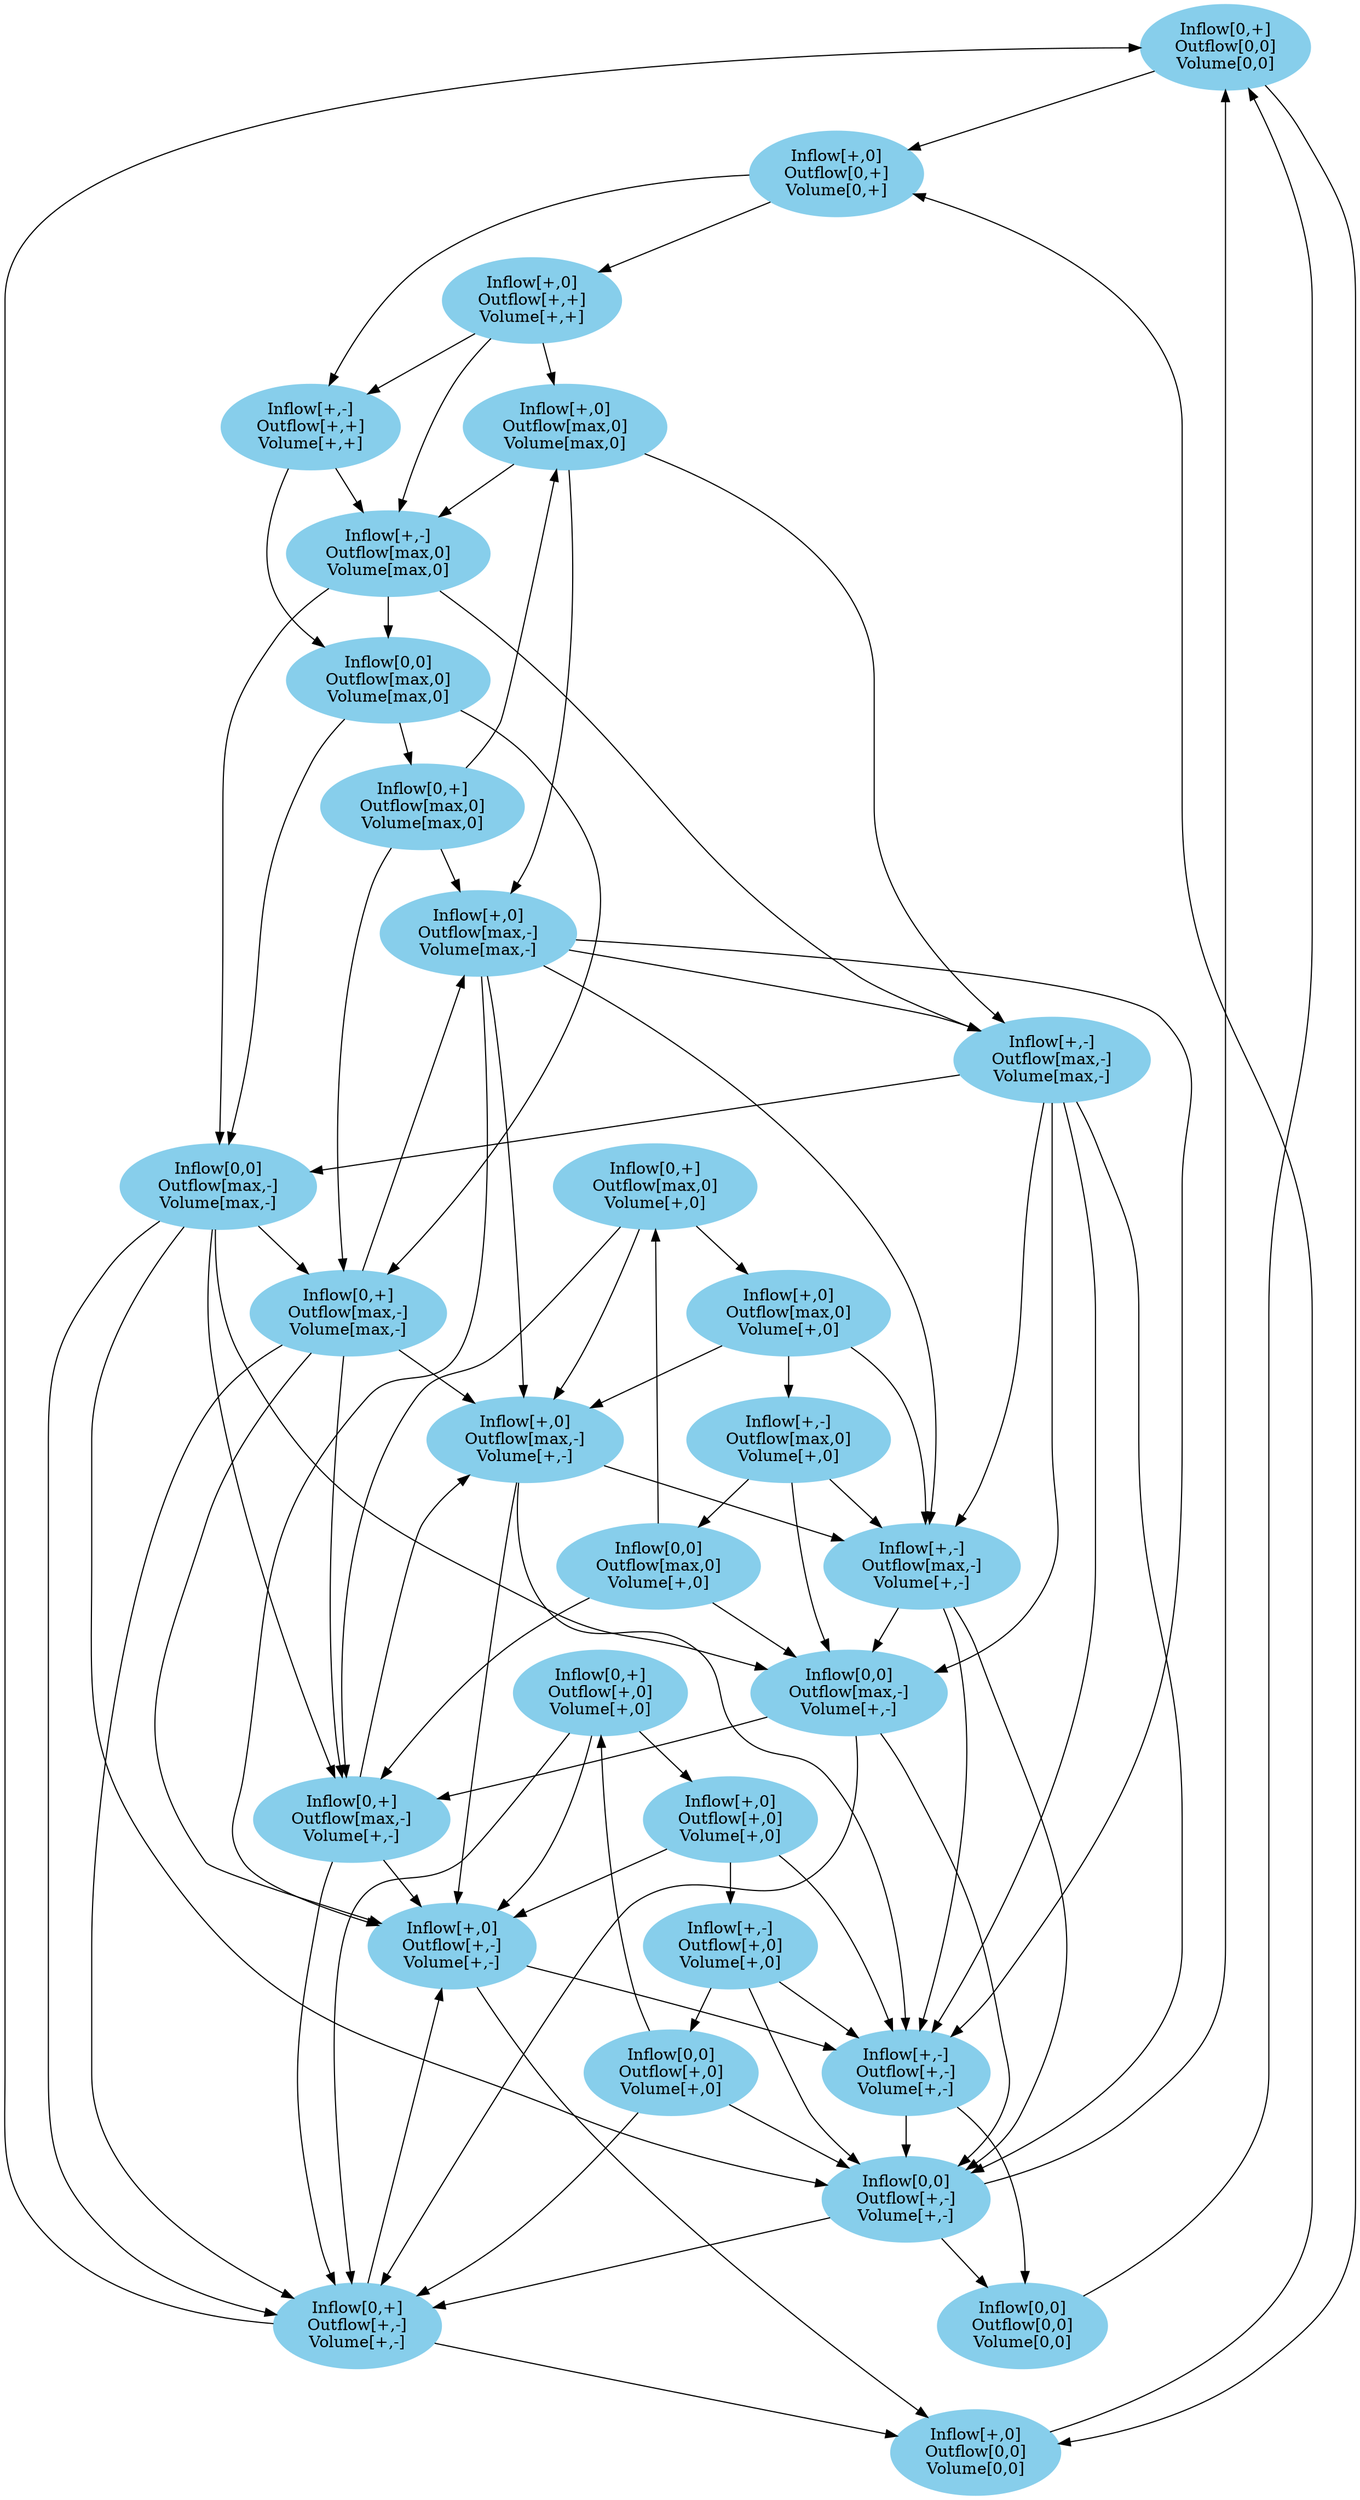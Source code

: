 // The Qualitative Model
digraph {
	node [color=skyblue style=filled]
	"Inflow[0,+]
Outflow[0,0]
Volume[0,0]
"
	"Inflow[0,+]
Outflow[+,0]
Volume[+,0]
"
	"Inflow[0,+]
Outflow[+,-]
Volume[+,-]
"
	"Inflow[0,+]
Outflow[max,0]
Volume[+,0]
"
	"Inflow[0,+]
Outflow[max,0]
Volume[max,0]
"
	"Inflow[0,+]
Outflow[max,-]
Volume[+,-]
"
	"Inflow[0,+]
Outflow[max,-]
Volume[max,-]
"
	"Inflow[0,0]
Outflow[0,0]
Volume[0,0]
"
	"Inflow[0,0]
Outflow[+,0]
Volume[+,0]
"
	"Inflow[0,0]
Outflow[+,-]
Volume[+,-]
"
	"Inflow[0,0]
Outflow[max,0]
Volume[+,0]
"
	"Inflow[0,0]
Outflow[max,0]
Volume[max,0]
"
	"Inflow[0,0]
Outflow[max,-]
Volume[+,-]
"
	"Inflow[0,0]
Outflow[max,-]
Volume[max,-]
"
	"Inflow[+,0]
Outflow[0,+]
Volume[0,+]
"
	"Inflow[+,0]
Outflow[0,0]
Volume[0,0]
"
	"Inflow[+,0]
Outflow[+,+]
Volume[+,+]
"
	"Inflow[+,0]
Outflow[+,0]
Volume[+,0]
"
	"Inflow[+,0]
Outflow[+,-]
Volume[+,-]
"
	"Inflow[+,0]
Outflow[max,0]
Volume[+,0]
"
	"Inflow[+,0]
Outflow[max,0]
Volume[max,0]
"
	"Inflow[+,0]
Outflow[max,-]
Volume[+,-]
"
	"Inflow[+,0]
Outflow[max,-]
Volume[max,-]
"
	"Inflow[+,-]
Outflow[+,+]
Volume[+,+]
"
	"Inflow[+,-]
Outflow[+,0]
Volume[+,0]
"
	"Inflow[+,-]
Outflow[+,-]
Volume[+,-]
"
	"Inflow[+,-]
Outflow[max,0]
Volume[+,0]
"
	"Inflow[+,-]
Outflow[max,0]
Volume[max,0]
"
	"Inflow[+,-]
Outflow[max,-]
Volume[+,-]
"
	"Inflow[+,-]
Outflow[max,-]
Volume[max,-]
"
	"Inflow[0,+]
Outflow[0,0]
Volume[0,0]
" -> "Inflow[+,0]
Outflow[0,+]
Volume[0,+]
" [color=black]
	"Inflow[0,+]
Outflow[0,0]
Volume[0,0]
" -> "Inflow[+,0]
Outflow[0,0]
Volume[0,0]
" [color=black]
	"Inflow[0,+]
Outflow[+,0]
Volume[+,0]
" -> "Inflow[0,+]
Outflow[+,-]
Volume[+,-]
" [color=black]
	"Inflow[0,+]
Outflow[+,0]
Volume[+,0]
" -> "Inflow[+,0]
Outflow[+,0]
Volume[+,0]
" [color=black]
	"Inflow[0,+]
Outflow[+,0]
Volume[+,0]
" -> "Inflow[+,0]
Outflow[+,-]
Volume[+,-]
" [color=black]
	"Inflow[0,+]
Outflow[+,-]
Volume[+,-]
" -> "Inflow[0,+]
Outflow[0,0]
Volume[0,0]
" [color=black]
	"Inflow[0,+]
Outflow[+,-]
Volume[+,-]
" -> "Inflow[+,0]
Outflow[0,0]
Volume[0,0]
" [color=black]
	"Inflow[0,+]
Outflow[+,-]
Volume[+,-]
" -> "Inflow[+,0]
Outflow[+,-]
Volume[+,-]
" [color=black]
	"Inflow[0,+]
Outflow[max,0]
Volume[+,0]
" -> "Inflow[0,+]
Outflow[max,-]
Volume[+,-]
" [color=black]
	"Inflow[0,+]
Outflow[max,0]
Volume[+,0]
" -> "Inflow[+,0]
Outflow[max,0]
Volume[+,0]
" [color=black]
	"Inflow[0,+]
Outflow[max,0]
Volume[+,0]
" -> "Inflow[+,0]
Outflow[max,-]
Volume[+,-]
" [color=black]
	"Inflow[0,+]
Outflow[max,0]
Volume[max,0]
" -> "Inflow[0,+]
Outflow[max,-]
Volume[max,-]
" [color=black]
	"Inflow[0,+]
Outflow[max,0]
Volume[max,0]
" -> "Inflow[+,0]
Outflow[max,0]
Volume[max,0]
" [color=black]
	"Inflow[0,+]
Outflow[max,0]
Volume[max,0]
" -> "Inflow[+,0]
Outflow[max,-]
Volume[max,-]
" [color=black]
	"Inflow[0,+]
Outflow[max,-]
Volume[+,-]
" -> "Inflow[0,+]
Outflow[+,-]
Volume[+,-]
" [color=black]
	"Inflow[0,+]
Outflow[max,-]
Volume[+,-]
" -> "Inflow[+,0]
Outflow[+,-]
Volume[+,-]
" [color=black]
	"Inflow[0,+]
Outflow[max,-]
Volume[+,-]
" -> "Inflow[+,0]
Outflow[max,-]
Volume[+,-]
" [color=black]
	"Inflow[0,+]
Outflow[max,-]
Volume[max,-]
" -> "Inflow[0,+]
Outflow[+,-]
Volume[+,-]
" [color=black]
	"Inflow[0,+]
Outflow[max,-]
Volume[max,-]
" -> "Inflow[0,+]
Outflow[max,-]
Volume[+,-]
" [color=black]
	"Inflow[0,+]
Outflow[max,-]
Volume[max,-]
" -> "Inflow[+,0]
Outflow[+,-]
Volume[+,-]
" [color=black]
	"Inflow[0,+]
Outflow[max,-]
Volume[max,-]
" -> "Inflow[+,0]
Outflow[max,-]
Volume[+,-]
" [color=black]
	"Inflow[0,+]
Outflow[max,-]
Volume[max,-]
" -> "Inflow[+,0]
Outflow[max,-]
Volume[max,-]
" [color=black]
	"Inflow[0,0]
Outflow[0,0]
Volume[0,0]
" -> "Inflow[0,+]
Outflow[0,0]
Volume[0,0]
" [color=black]
	"Inflow[0,0]
Outflow[+,0]
Volume[+,0]
" -> "Inflow[0,+]
Outflow[+,0]
Volume[+,0]
" [color=black]
	"Inflow[0,0]
Outflow[+,0]
Volume[+,0]
" -> "Inflow[0,+]
Outflow[+,-]
Volume[+,-]
" [color=black]
	"Inflow[0,0]
Outflow[+,0]
Volume[+,0]
" -> "Inflow[0,0]
Outflow[+,-]
Volume[+,-]
" [color=black]
	"Inflow[0,0]
Outflow[+,-]
Volume[+,-]
" -> "Inflow[0,+]
Outflow[0,0]
Volume[0,0]
" [color=black]
	"Inflow[0,0]
Outflow[+,-]
Volume[+,-]
" -> "Inflow[0,+]
Outflow[+,-]
Volume[+,-]
" [color=black]
	"Inflow[0,0]
Outflow[+,-]
Volume[+,-]
" -> "Inflow[0,0]
Outflow[0,0]
Volume[0,0]
" [color=black]
	"Inflow[0,0]
Outflow[max,0]
Volume[+,0]
" -> "Inflow[0,+]
Outflow[max,0]
Volume[+,0]
" [color=black]
	"Inflow[0,0]
Outflow[max,0]
Volume[+,0]
" -> "Inflow[0,+]
Outflow[max,-]
Volume[+,-]
" [color=black]
	"Inflow[0,0]
Outflow[max,0]
Volume[+,0]
" -> "Inflow[0,0]
Outflow[max,-]
Volume[+,-]
" [color=black]
	"Inflow[0,0]
Outflow[max,0]
Volume[max,0]
" -> "Inflow[0,+]
Outflow[max,0]
Volume[max,0]
" [color=black]
	"Inflow[0,0]
Outflow[max,0]
Volume[max,0]
" -> "Inflow[0,+]
Outflow[max,-]
Volume[max,-]
" [color=black]
	"Inflow[0,0]
Outflow[max,0]
Volume[max,0]
" -> "Inflow[0,0]
Outflow[max,-]
Volume[max,-]
" [color=black]
	"Inflow[0,0]
Outflow[max,-]
Volume[+,-]
" -> "Inflow[0,+]
Outflow[+,-]
Volume[+,-]
" [color=black]
	"Inflow[0,0]
Outflow[max,-]
Volume[+,-]
" -> "Inflow[0,+]
Outflow[max,-]
Volume[+,-]
" [color=black]
	"Inflow[0,0]
Outflow[max,-]
Volume[+,-]
" -> "Inflow[0,0]
Outflow[+,-]
Volume[+,-]
" [color=black]
	"Inflow[0,0]
Outflow[max,-]
Volume[max,-]
" -> "Inflow[0,+]
Outflow[+,-]
Volume[+,-]
" [color=black]
	"Inflow[0,0]
Outflow[max,-]
Volume[max,-]
" -> "Inflow[0,+]
Outflow[max,-]
Volume[+,-]
" [color=black]
	"Inflow[0,0]
Outflow[max,-]
Volume[max,-]
" -> "Inflow[0,+]
Outflow[max,-]
Volume[max,-]
" [color=black]
	"Inflow[0,0]
Outflow[max,-]
Volume[max,-]
" -> "Inflow[0,0]
Outflow[+,-]
Volume[+,-]
" [color=black]
	"Inflow[0,0]
Outflow[max,-]
Volume[max,-]
" -> "Inflow[0,0]
Outflow[max,-]
Volume[+,-]
" [color=black]
	"Inflow[+,0]
Outflow[0,+]
Volume[0,+]
" -> "Inflow[+,0]
Outflow[+,+]
Volume[+,+]
" [color=black]
	"Inflow[+,0]
Outflow[0,+]
Volume[0,+]
" -> "Inflow[+,-]
Outflow[+,+]
Volume[+,+]
" [color=black]
	"Inflow[+,0]
Outflow[0,0]
Volume[0,0]
" -> "Inflow[+,0]
Outflow[0,+]
Volume[0,+]
" [color=black]
	"Inflow[+,0]
Outflow[+,+]
Volume[+,+]
" -> "Inflow[+,0]
Outflow[max,0]
Volume[max,0]
" [color=black]
	"Inflow[+,0]
Outflow[+,+]
Volume[+,+]
" -> "Inflow[+,-]
Outflow[+,+]
Volume[+,+]
" [color=black]
	"Inflow[+,0]
Outflow[+,+]
Volume[+,+]
" -> "Inflow[+,-]
Outflow[max,0]
Volume[max,0]
" [color=black]
	"Inflow[+,0]
Outflow[+,0]
Volume[+,0]
" -> "Inflow[+,0]
Outflow[+,-]
Volume[+,-]
" [color=black]
	"Inflow[+,0]
Outflow[+,0]
Volume[+,0]
" -> "Inflow[+,-]
Outflow[+,0]
Volume[+,0]
" [color=black]
	"Inflow[+,0]
Outflow[+,0]
Volume[+,0]
" -> "Inflow[+,-]
Outflow[+,-]
Volume[+,-]
" [color=black]
	"Inflow[+,0]
Outflow[+,-]
Volume[+,-]
" -> "Inflow[+,0]
Outflow[0,0]
Volume[0,0]
" [color=black]
	"Inflow[+,0]
Outflow[+,-]
Volume[+,-]
" -> "Inflow[+,-]
Outflow[+,-]
Volume[+,-]
" [color=black]
	"Inflow[+,0]
Outflow[max,0]
Volume[+,0]
" -> "Inflow[+,0]
Outflow[max,-]
Volume[+,-]
" [color=black]
	"Inflow[+,0]
Outflow[max,0]
Volume[+,0]
" -> "Inflow[+,-]
Outflow[max,0]
Volume[+,0]
" [color=black]
	"Inflow[+,0]
Outflow[max,0]
Volume[+,0]
" -> "Inflow[+,-]
Outflow[max,-]
Volume[+,-]
" [color=black]
	"Inflow[+,0]
Outflow[max,0]
Volume[max,0]
" -> "Inflow[+,0]
Outflow[max,-]
Volume[max,-]
" [color=black]
	"Inflow[+,0]
Outflow[max,0]
Volume[max,0]
" -> "Inflow[+,-]
Outflow[max,0]
Volume[max,0]
" [color=black]
	"Inflow[+,0]
Outflow[max,0]
Volume[max,0]
" -> "Inflow[+,-]
Outflow[max,-]
Volume[max,-]
" [color=black]
	"Inflow[+,0]
Outflow[max,-]
Volume[+,-]
" -> "Inflow[+,0]
Outflow[+,-]
Volume[+,-]
" [color=black]
	"Inflow[+,0]
Outflow[max,-]
Volume[+,-]
" -> "Inflow[+,-]
Outflow[+,-]
Volume[+,-]
" [color=black]
	"Inflow[+,0]
Outflow[max,-]
Volume[+,-]
" -> "Inflow[+,-]
Outflow[max,-]
Volume[+,-]
" [color=black]
	"Inflow[+,0]
Outflow[max,-]
Volume[max,-]
" -> "Inflow[+,0]
Outflow[+,-]
Volume[+,-]
" [color=black]
	"Inflow[+,0]
Outflow[max,-]
Volume[max,-]
" -> "Inflow[+,0]
Outflow[max,-]
Volume[+,-]
" [color=black]
	"Inflow[+,0]
Outflow[max,-]
Volume[max,-]
" -> "Inflow[+,-]
Outflow[+,-]
Volume[+,-]
" [color=black]
	"Inflow[+,0]
Outflow[max,-]
Volume[max,-]
" -> "Inflow[+,-]
Outflow[max,-]
Volume[+,-]
" [color=black]
	"Inflow[+,0]
Outflow[max,-]
Volume[max,-]
" -> "Inflow[+,-]
Outflow[max,-]
Volume[max,-]
" [color=black]
	"Inflow[+,-]
Outflow[+,+]
Volume[+,+]
" -> "Inflow[0,0]
Outflow[max,0]
Volume[max,0]
" [color=black]
	"Inflow[+,-]
Outflow[+,+]
Volume[+,+]
" -> "Inflow[+,-]
Outflow[max,0]
Volume[max,0]
" [color=black]
	"Inflow[+,-]
Outflow[+,0]
Volume[+,0]
" -> "Inflow[0,0]
Outflow[+,0]
Volume[+,0]
" [color=black]
	"Inflow[+,-]
Outflow[+,0]
Volume[+,0]
" -> "Inflow[0,0]
Outflow[+,-]
Volume[+,-]
" [color=black]
	"Inflow[+,-]
Outflow[+,0]
Volume[+,0]
" -> "Inflow[+,-]
Outflow[+,-]
Volume[+,-]
" [color=black]
	"Inflow[+,-]
Outflow[+,-]
Volume[+,-]
" -> "Inflow[0,0]
Outflow[0,0]
Volume[0,0]
" [color=black]
	"Inflow[+,-]
Outflow[+,-]
Volume[+,-]
" -> "Inflow[0,0]
Outflow[+,-]
Volume[+,-]
" [color=black]
	"Inflow[+,-]
Outflow[max,0]
Volume[+,0]
" -> "Inflow[0,0]
Outflow[max,0]
Volume[+,0]
" [color=black]
	"Inflow[+,-]
Outflow[max,0]
Volume[+,0]
" -> "Inflow[0,0]
Outflow[max,-]
Volume[+,-]
" [color=black]
	"Inflow[+,-]
Outflow[max,0]
Volume[+,0]
" -> "Inflow[+,-]
Outflow[max,-]
Volume[+,-]
" [color=black]
	"Inflow[+,-]
Outflow[max,0]
Volume[max,0]
" -> "Inflow[0,0]
Outflow[max,0]
Volume[max,0]
" [color=black]
	"Inflow[+,-]
Outflow[max,0]
Volume[max,0]
" -> "Inflow[0,0]
Outflow[max,-]
Volume[max,-]
" [color=black]
	"Inflow[+,-]
Outflow[max,0]
Volume[max,0]
" -> "Inflow[+,-]
Outflow[max,-]
Volume[max,-]
" [color=black]
	"Inflow[+,-]
Outflow[max,-]
Volume[+,-]
" -> "Inflow[0,0]
Outflow[+,-]
Volume[+,-]
" [color=black]
	"Inflow[+,-]
Outflow[max,-]
Volume[+,-]
" -> "Inflow[0,0]
Outflow[max,-]
Volume[+,-]
" [color=black]
	"Inflow[+,-]
Outflow[max,-]
Volume[+,-]
" -> "Inflow[+,-]
Outflow[+,-]
Volume[+,-]
" [color=black]
	"Inflow[+,-]
Outflow[max,-]
Volume[max,-]
" -> "Inflow[0,0]
Outflow[+,-]
Volume[+,-]
" [color=black]
	"Inflow[+,-]
Outflow[max,-]
Volume[max,-]
" -> "Inflow[0,0]
Outflow[max,-]
Volume[+,-]
" [color=black]
	"Inflow[+,-]
Outflow[max,-]
Volume[max,-]
" -> "Inflow[0,0]
Outflow[max,-]
Volume[max,-]
" [color=black]
	"Inflow[+,-]
Outflow[max,-]
Volume[max,-]
" -> "Inflow[+,-]
Outflow[+,-]
Volume[+,-]
" [color=black]
	"Inflow[+,-]
Outflow[max,-]
Volume[max,-]
" -> "Inflow[+,-]
Outflow[max,-]
Volume[+,-]
" [color=black]
}
